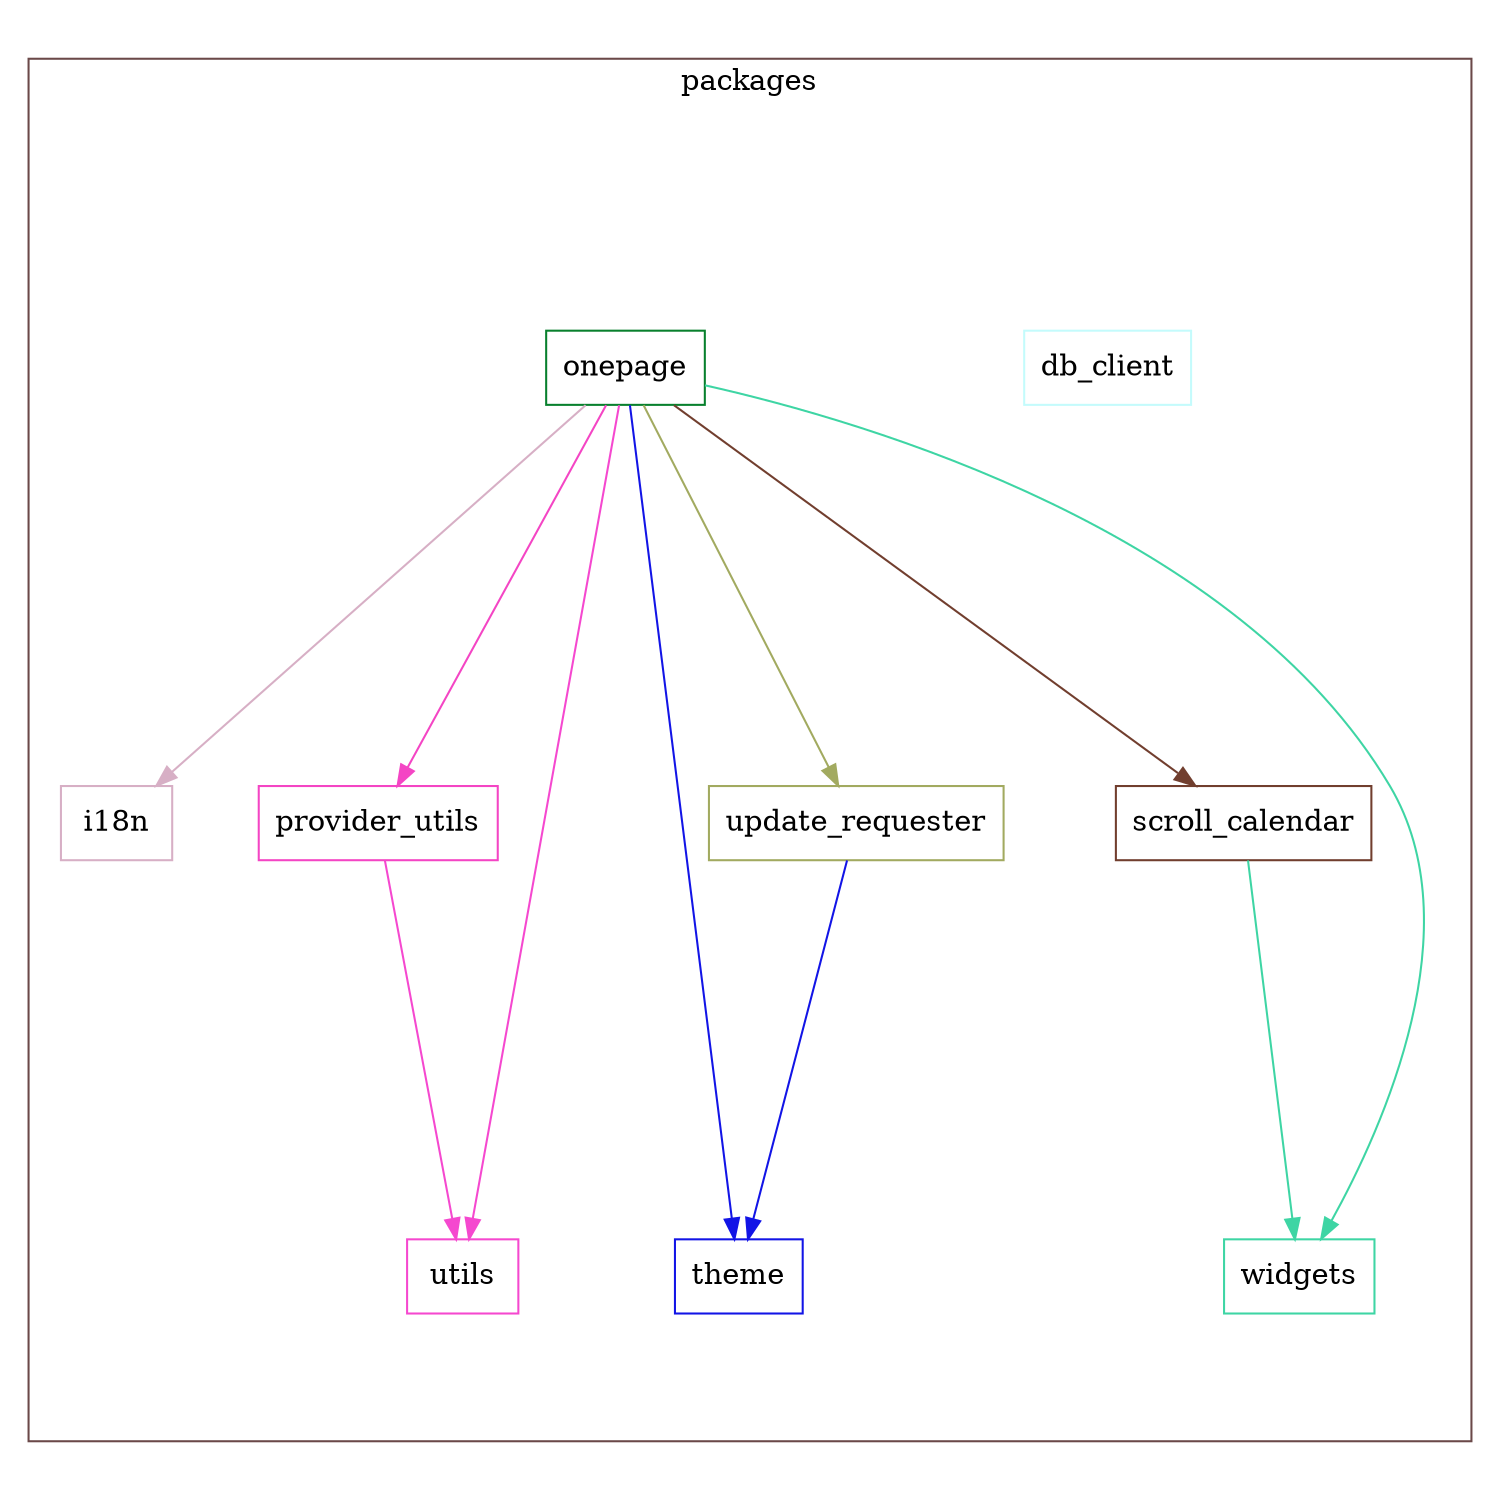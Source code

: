 digraph packages {
  size="10"; ratio=fill;
  db_client [shape="box"; color="#c4fbfc"];
  i18n [shape="box"; color="#d7afc5"];
  onepage [shape="box"; color="#08802d"];
  provider_utils [shape="box"; color="#f445c4"];
  scroll_calendar [shape="box"; color="#713e2e"];
  theme [shape="box"; color="#1214e6"];
  update_requester [shape="box"; color="#a2aa60"];
  utils [shape="box"; color="#f548cf"];
  widgets [shape="box"; color="#3ed5a4"];
  onepage -> i18n [style="filled"; color="#d7afc5"];
  onepage -> provider_utils [style="filled"; color="#f445c4"];
  onepage -> scroll_calendar [style="filled"; color="#713e2e"];
  onepage -> theme [style="filled"; color="#1214e6"];
  onepage -> update_requester [style="filled"; color="#a2aa60"];
  onepage -> utils [style="filled"; color="#f548cf"];
  onepage -> widgets [style="filled"; color="#3ed5a4"];
  provider_utils -> utils [style="filled"; color="#f548cf"];
  scroll_calendar -> widgets [style="filled"; color="#3ed5a4"];
  update_requester -> theme [style="filled"; color="#1214e6"];
  subgraph "cluster packages" {
    label="packages";
    color="#6b4949";
    db_client;
    i18n;
    onepage;
    provider_utils;
    scroll_calendar;
    theme;
    update_requester;
    utils;
    widgets;
  }
}
